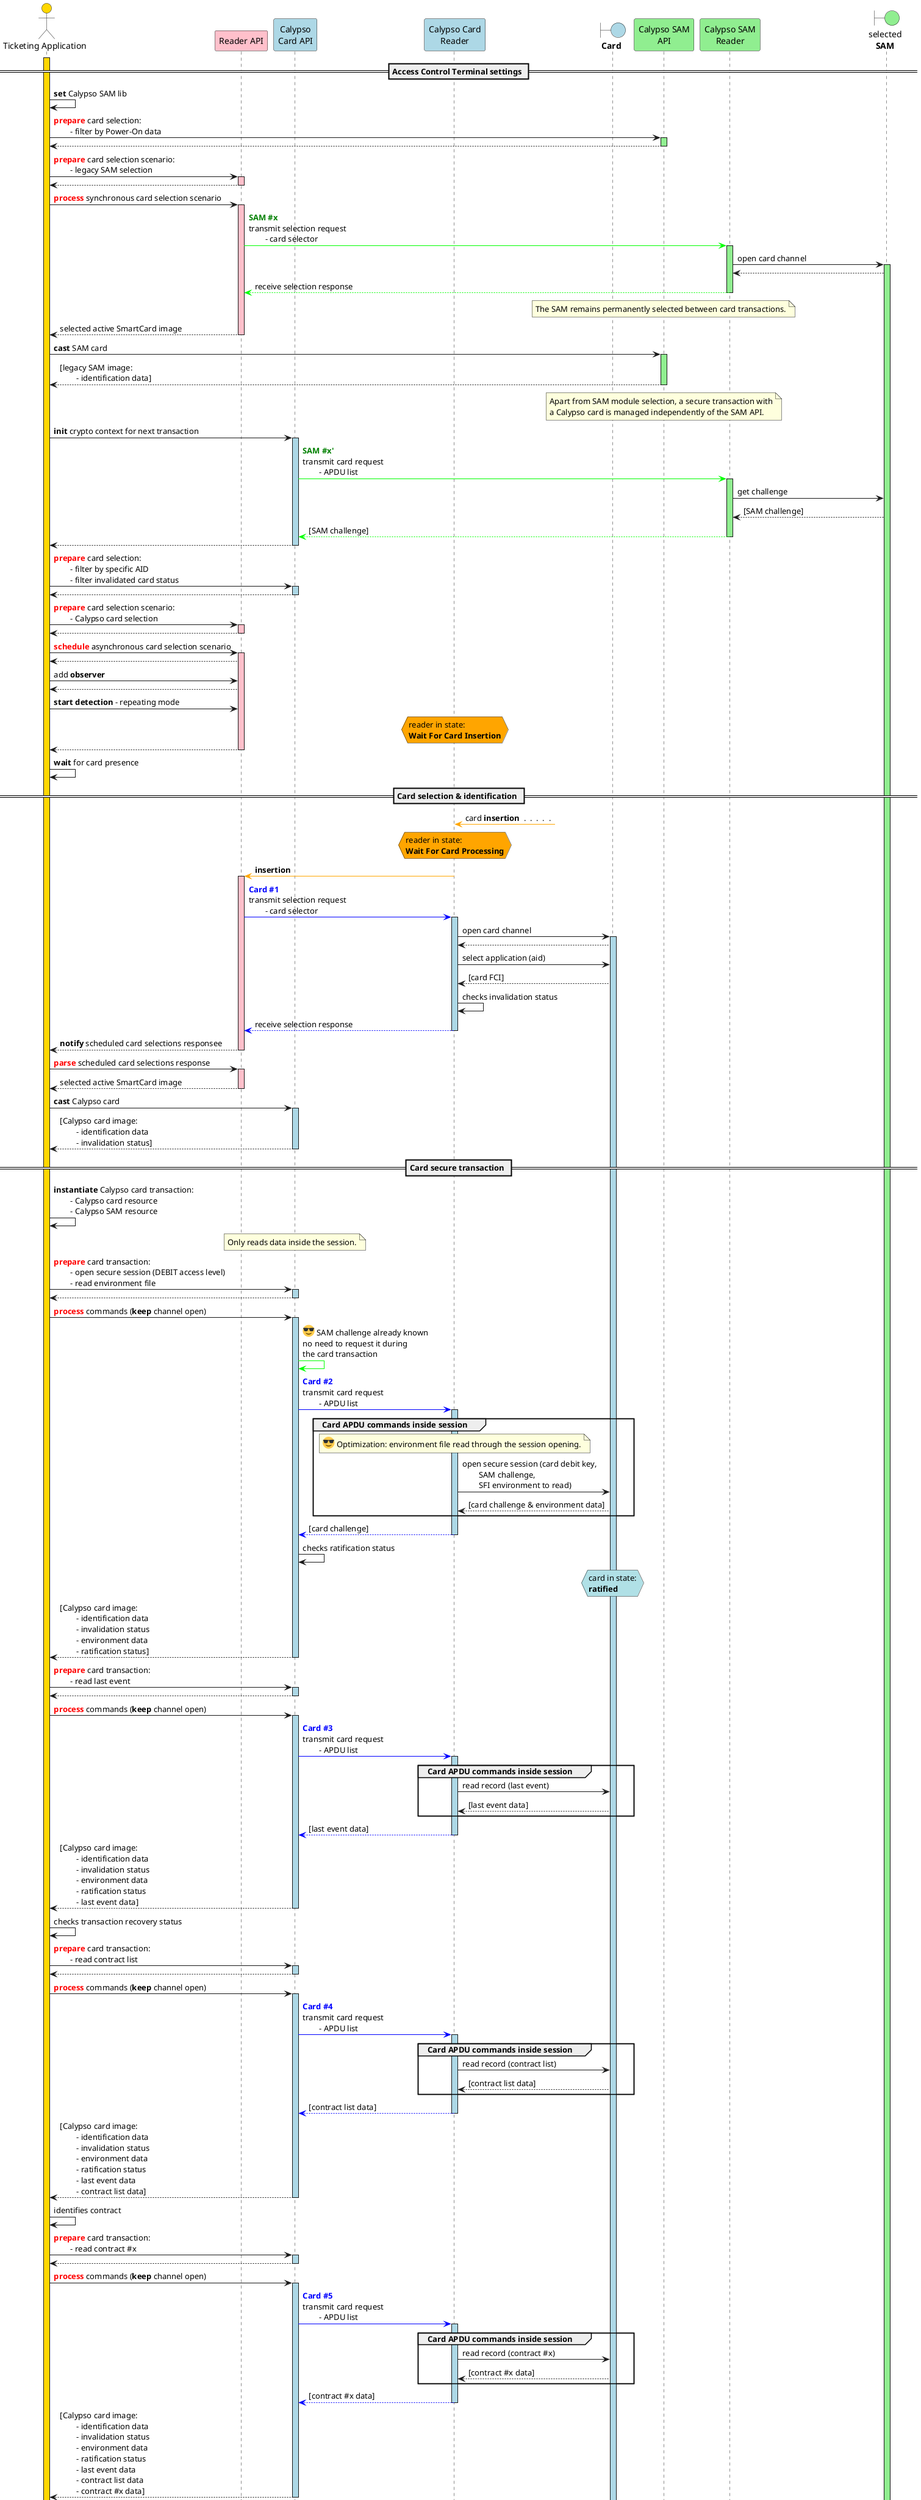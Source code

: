 @startuml

'skinparam ClassBorderColor #F1C40F
skinparam ClassBorderColor #D4AC0D
skinparam stereotypeABorderColor #A9DCDF
skinparam stereotypeIBorderColor #B4A7E5
skinparam stereotypeCBorderColor #ADD1B2
skinparam stereotypeEBorderColor #EB93DF
skinparam shadowing false

skinparam StateBorderColor #D4AC0D
skinparam ActivityBorderColor #D4AC0D

' Red
skinparam ClassBackgroundColor<<red>> #FDEDEC
skinparam ClassBorderColor<<red>> #E74C3C
hide <<red>> stereotype
' Purple
skinparam ClassBackgroundColor<<purple>> #F4ECF7
skinparam ClassBorderColor<<purple>> #8E44AD
hide <<purple>> stereotype
' blue
skinparam ClassBackgroundColor<<blue>> #EBF5FB
skinparam ClassBorderColor<<blue>> #3498DB
hide <<blue>> stereotype
' Green
skinparam ClassBackgroundColor<<green>> #EAFAF1
skinparam ClassBorderColor<<green>> #2ECC71
hide <<green>> stereotype

' Orange
skinparam ClassBackgroundColor<<orange>> #FDF2E9
skinparam ClassBorderColor<<orange>> #E67E22
hide <<orange>> stereotype

' Grey
skinparam ClassBackgroundColor<<grey>> #EAECEE
skinparam ClassBorderColor<<grey>> #2C3E50
hide <<grey>> stereotype

actor "Ticketing Application" as app #gold
participant "Reader API" as rapi #pink
participant "Calypso\nCard API" as capi #lightBlue
participant "Calypso Card\nReader" as cardReader #lightBlue
boundary "**Card**" as card #lightBlue
participant "Calypso SAM\nAPI" as sapi #lightGreen
participant "Calypso SAM\nReader" as samReader #lightGreen
boundary "selected\n**SAM**" as sam #lightGreen

activate app #gold
'activate sam #lightGreen

== Access Control Terminal settings ==

app->app: **set** Calypso SAM lib

app->sapi: <font color=red>**prepare**</font> card selection:\n\t- filter by Power-On data
activate sapi  #lightGreen
sapi-->app
deactivate sapi

app->rapi: <font color=red>**prepare**</font> card selection scenario:\n\t- legacy SAM selection
activate rapi  #pink
rapi-->app
deactivate rapi


app->rapi: <font color=red>**process**</font> synchronous card selection scenario
activate rapi  #pink
rapi-[#00FF00]>samReader: <font color=green>**SAM #x**</font>\ntransmit selection request\n\t- card selector
activate samReader #lightGreen


samReader->sam: open card channel
activate sam #lightGreen
sam-->samReader

samReader--[#00FF00]>rapi: receive selection response
deactivate samReader

note over sapi
    The SAM remains permanently selected between card transactions.
end note


rapi-->app: selected active SmartCard image
deactivate rapi

app->sapi: **cast** SAM card
activate sapi  #lightGreen
sapi-->app: [legacy SAM image:\n\t- identification data]
deactivate sapi

note over sapi
    Apart from SAM module selection, a secure transaction with
    a Calypso card is managed independently of the SAM API.
end note

app->capi: **init** crypto context for next transaction
activate capi  #lightBlue

capi-[#00FF00]>samReader: <font color=green>**SAM #x'**</font>\ntransmit card request\n\t- APDU list
activate samReader #lightGreen
samReader->sam: get challenge
sam-->samReader: [SAM challenge]
samReader-[#00FF00]->capi: [SAM challenge]
deactivate samReader

capi-->app
deactivate capi


app->capi: <font color=red>**prepare**</font> card selection:\n\t- filter by specific AID\n\t- filter invalidated card status
activate capi  #lightBlue
capi-->app
deactivate capi

app->rapi: <font color=red>**prepare**</font> card selection scenario:\n\t- Calypso card selection
activate rapi  #pink
rapi-->app
deactivate rapi

app->rapi: <font color=red>**schedule**</font> asynchronous card selection scenario
activate rapi  #pink
rapi-->app

app->rapi: add **observer**
rapi-->app
app->rapi: **start detection** - repeating mode

hnote over cardReader #Orange
reader in state:
**Wait For Card Insertion**
endhnote

rapi-->app

deactivate rapi

app->app: **wait** for card presence

== Card selection & identification ==

cardReader<[#Orange]-? : card **insertion**  .  .  .  .  .

hnote over cardReader #Orange
reader in state:
**Wait For Card Processing**
endhnote

cardReader-[#Orange]>rapi: **insertion**

activate rapi  #pink
rapi-[#0000FF]>cardReader: <font color=blue>**Card #1**</font>\ntransmit selection request\n\t- card selector
activate cardReader #lightBlue

cardReader->card: open card channel
activate card #lightBlue
card-->cardReader
cardReader->card: select application (aid)
card-->cardReader: [card FCI]
cardReader->cardReader: checks invalidation status

cardReader--[#0000FF]>rapi: receive selection response
deactivate cardReader

rapi-->app: **notify** scheduled card selections responsee
deactivate rapi


app->rapi: <font color=red>**parse**</font> scheduled card selections response
activate rapi  #pink
rapi-->app: selected active SmartCard image
deactivate rapi

app->capi: **cast** Calypso card
activate capi  #lightBlue
capi-->app: [Calypso card image:\n\t- identification data\n\t- invalidation status]

deactivate capi

== Card secure transaction ==

app->app: **instantiate** Calypso card transaction:\n\t- Calypso card resource\n\t- Calypso SAM resource

note over capi
    Only reads data inside the session.
end note


app->capi: <font color=red>**prepare**</font> card transaction:\n\t- open secure session (DEBIT access level)\n\t- read environment file
activate capi  #lightBlue
capi-->app
deactivate capi

app->capi: <font color=red>**process**</font> commands (**keep** channel open)
activate capi  #lightBlue

capi-[#00FF00]>capi: <:sunglasses:> SAM challenge already known\nno need to request it during\nthe card transaction


capi-[#0000FF]>cardReader: <font color=blue>**Card #2**</font>\ntransmit card request\n\t- APDU list
activate cardReader #lightBlue

group Card APDU commands inside session
note over cardReader
    <:sunglasses:> Optimization: environment file read through the session opening.
end note

    cardReader->card: open secure session (card debit key,\n\tSAM challenge,\n\tSFI environment to read)
    card-->cardReader: [card challenge & environment data]
end

cardReader--[#0000FF]>capi: [card challenge]
deactivate cardReader
capi->capi: checks ratification status

hnote over card #PowderBlue
card in state:
**ratified**
endhnote

capi-->app: [Calypso card image:\n\t- identification data\n\t- invalidation status\n\t- environment data\n\t- ratification status]
deactivate capi

app->capi: <font color=red>**prepare**</font> card transaction:\n\t- read last event
activate capi  #lightBlue
capi-->app
deactivate capi

app->capi: <font color=red>**process**</font> commands (**keep** channel open)
activate capi  #lightBlue

capi-[#0000FF]>cardReader: <font color=blue>**Card #3**</font>\ntransmit card request\n\t- APDU list
activate cardReader #lightBlue

group Card APDU commands inside session
    cardReader->card: read record (last event)
    card-->cardReader: [last event data]
end

cardReader--[#0000FF]>capi: [last event data]
deactivate cardReader

capi-->app: [Calypso card image:\n\t- identification data\n\t- invalidation status\n\t- environment data\n\t- ratification status\n\t- last event data]
deactivate capi

app->app: checks transaction recovery status

app->capi: <font color=red>**prepare**</font> card transaction:\n\t- read contract list
activate capi  #lightBlue
capi-->app
deactivate capi

app->capi: <font color=red>**process**</font> commands (**keep** channel open)
activate capi  #lightBlue

capi-[#0000FF]>cardReader: <font color=blue>**Card #4**</font>\ntransmit card request\n\t- APDU list
activate cardReader #lightBlue

group Card APDU commands inside session
    cardReader->card: read record (contract list)
    card-->cardReader: [contract list data]
end

cardReader--[#0000FF]>capi: [contract list data]
deactivate cardReader

capi-->app: [Calypso card image:\n\t- identification data\n\t- invalidation status\n\t- environment data\n\t- ratification status\n\t- last event data\n\t- contract list data]
deactivate capi

app->app: identifies contract

app->capi: <font color=red>**prepare**</font> card transaction:\n\t- read contract #x
activate capi  #lightBlue
capi-->app
deactivate capi

app->capi: <font color=red>**process**</font> commands (**keep** channel open)
activate capi  #lightBlue

capi-[#0000FF]>cardReader: <font color=blue>**Card #5**</font>\ntransmit card request\n\t- APDU list
activate cardReader #lightBlue

group Card APDU commands inside session
    cardReader->card: read record (contract #x)
    card-->cardReader: [contract #x data]
end

cardReader--[#0000FF]>capi: [contract #x data]
deactivate cardReader

capi-->app: [Calypso card image:\n\t- identification data\n\t- invalidation status\n\t- environment data\n\t- ratification status\n\t- last event data\n\t- contract list data\n\t- contract #x data]
deactivate capi

app->app: identifies associated counter

app->capi: <font color=red>**prepare**</font> card transaction:\n\t- reader counter #x
activate capi  #lightBlue
capi-->app
deactivate capi

app->capi: <font color=red>**process**</font> commands (**keep** channel open)
activate capi  #lightBlue

capi-[#0000FF]>cardReader: <font color=blue>**Card #6**</font>\ntransmit card request\n\t- APDU list
activate cardReader #lightBlue

group Card APDU commands inside session
    cardReader->card: read record (counter #x)
    card-->cardReader: [counter #1 data]
end

cardReader--[#0000FF]>capi: [card challenge]
deactivate cardReader

capi-->app: [Calypso card image:\n\t- identification data\n\t- invalidation status\n\t- environment data\n\t- ratification status\n\t- last event data\n\t- contract list data\n\t- contract #x data\n\t- counter #x data]
deactivate capi

app->app: defines data to update

app->capi: <font color=red>**prepare**</font>:\n\t- decrease counter #x (new value)\n\t- append event record (new event)\n\t- close secure session (not ratified)
activate capi  #lightBlue

capi-->app
deactivate capi

app->capi: <font color=red>**process**</font> commands (**close** channel after)
activate capi  #lightBlue
capi->capi: anticipates the future card responses
note over capi
    If the current value of the counter #x were **unknown**, then the transmission of an additional card APDU
    message would be necessary to operate the decrease counter in a different message than the session closing.
end note

capi-[#00FF00]>samReader: <font color=green>**SAM #1**</font>\ntransmit card request\n\t- APDU list
activate samReader #lightGreen

note over samReader
    <:sunglasses:> All card session data managed within a single SAM command group.
end note

samReader->sam: select diversifier (card serial)
sam-->samReader
samReader->sam: digest init (opening data)
sam-->samReader
samReader->sam: digest update (read environment)
sam-->samReader
samReader->sam: digest update (last event)
sam-->samReader
samReader->sam: digest update (read contract list)
sam-->samReader
samReader->sam: digest update (read contract #x)
sam-->samReader
samReader->sam: digest update (read counters)
sam-->samReader
group <:sunglasses:> <font color=red>**anticipated**</font> Card APDU responses
    samReader->sam: digest update (decrease counter)
    sam-->samReader
    samReader->sam: digest update (append event record)
    sam-->samReader
end
samReader->sam: digest close
sam-->samReader: [SAM certificate]

samReader-[#00FF00]->capi: [SAM certificate]
deactivate samReader

capi-[#0000FF]>cardReader: <font color=blue>**Card #7**</font>\ntransmit card request\n\t- APDU list
activate cardReader #lightBlue

group Card APDU commands inside session
    cardReader->card: decrease counter (counter #1, value)
    card-->cardReader: [new counter value]
    cardReader->card: append record (event, data)
    card-->cardReader
end

cardReader->card: close secure session (SAM certificate,\n as **non-ratified**)
card-->cardReader: [card certificate]

hnote over card #PowderBlue
card in state:
**non-ratified**
endhnote

note over cardReader
    <:sunglasses:> ratification command immediately performed after session closing
end note

cardReader->card: ratification command
card-->cardReader

hnote over card #PowderBlue
card in state:
**ratified**
endhnote

hnote over cardReader #Orange
reader in state:
**Wait For Card Removal**
endhnote

cardReader-[#0000FF]->capi: [card certificate]
deactivate cardReader

capi-[#00FF00]>samReader: <font color=green>**SAM #2**</font>\ntransmit card request\n\t- APDU list
activate samReader #lightGreen
samReader->sam: digest authenticate (card certificate)
sam-->samReader: [authentication status]

samReader-[#00FF00]->capi: [authentification status]
deactivate samReader

capi-->app: [Calypso card image:\n\t- identification data\n\t- invalidation status\n\t- environment data\n\t- --ratification status--\n\t- last event data (updated)\n\t- contract list data\n\t- contract #x data\n\t- counter #x data (updated)]\nauthentification status
deactivate capi

app->app: card successfully authenticated <:champagne:>
app->? : notification & <size:18>**access granting**</size>

app->capi: **init** crypto context for next transaction
activate capi  #lightBlue

capi-[#00FF00]>samReader: <font color=green>**SAM #x'**</font>\ntransmit card request\n\t- APDU list
activate samReader #lightGreen
samReader->sam: get challenge
sam-->samReader: [SAM challenge]
samReader-[#00FF00]->capi: [SAM challenge]
deactivate samReader

capi-->app
deactivate capi

deactivate card
destroy card
cardReader<[#Orange]-? : card **removal**  .  .  .  .  .

hnote over cardReader #Orange
reader in state:
**Wait For Card Insertion**
endhnote

cardReader-[#Orange]>rapi: **removal**

== ready for next card transaction ==

@enduml